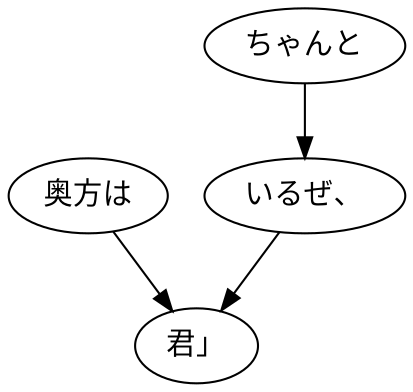 digraph graph8920 {
	node0 [label="奥方は"];
	node1 [label="ちゃんと"];
	node2 [label="いるぜ、"];
	node3 [label="君」"];
	node0 -> node3;
	node1 -> node2;
	node2 -> node3;
}
